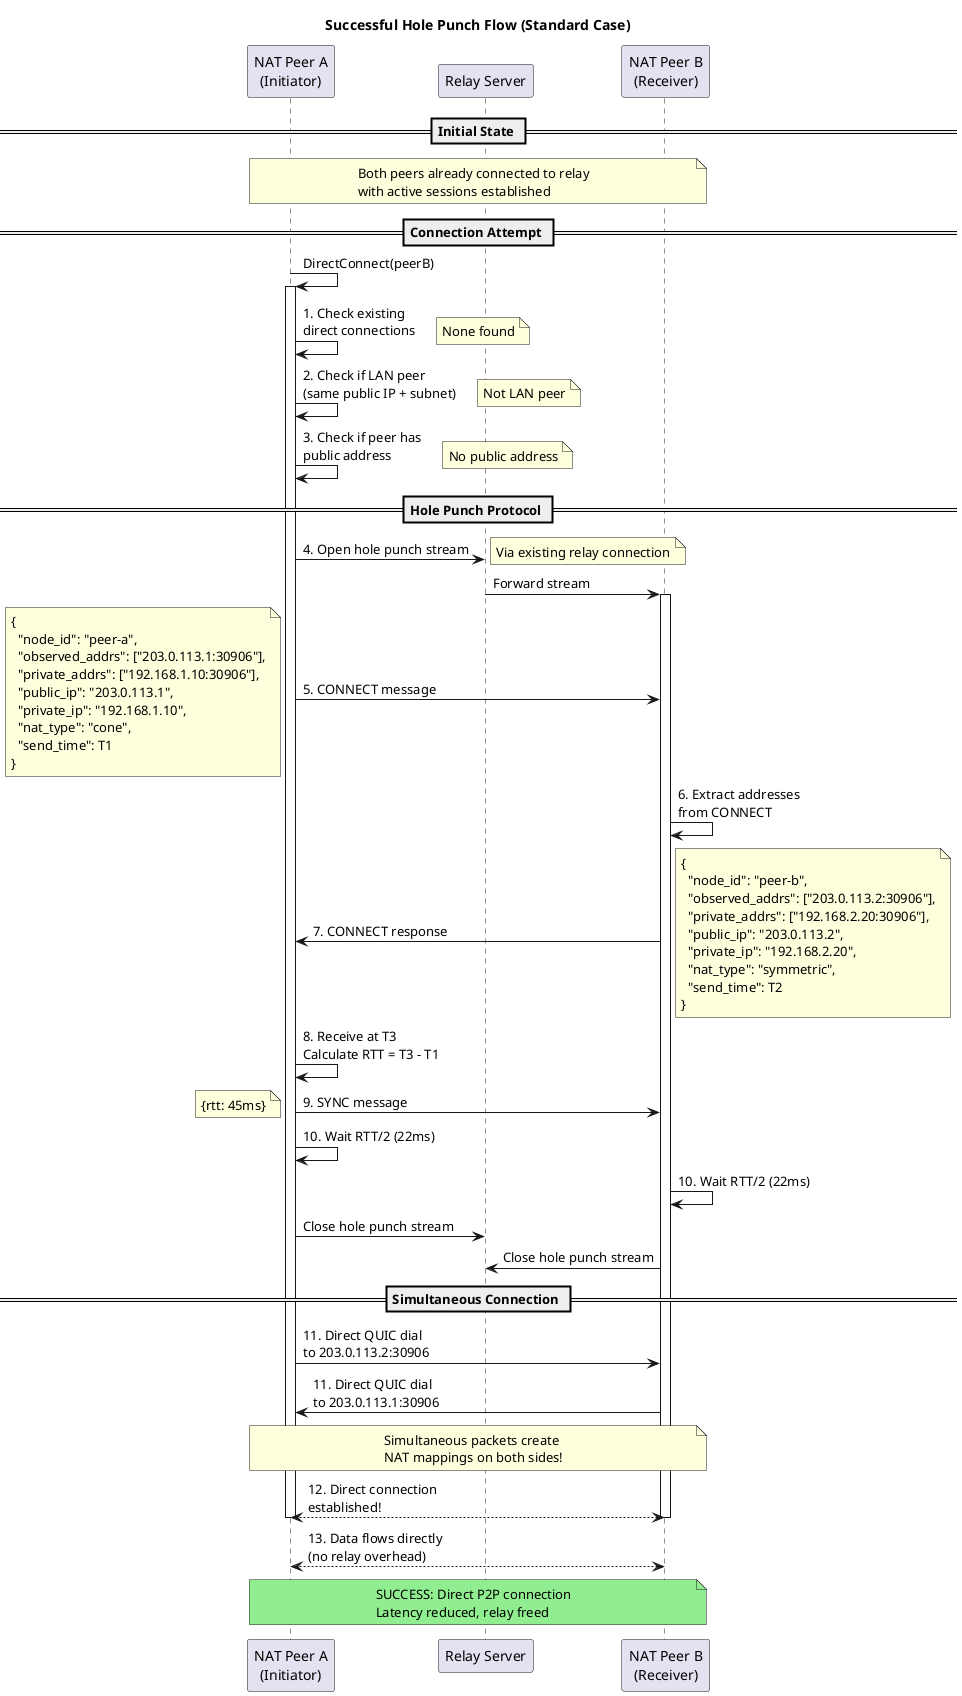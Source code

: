 @startuml hole-punch-successful-flow
title Successful Hole Punch Flow (Standard Case)

participant "NAT Peer A\n(Initiator)" as PA
participant "Relay Server" as Relay
participant "NAT Peer B\n(Receiver)" as PB

== Initial State ==
note over PA, PB
Both peers already connected to relay
with active sessions established
end note

== Connection Attempt ==
PA -> PA: DirectConnect(peerB)
activate PA

PA -> PA: 1. Check existing\ndirect connections
note right: None found

PA -> PA: 2. Check if LAN peer\n(same public IP + subnet)
note right: Not LAN peer

PA -> PA: 3. Check if peer has\npublic address
note right: No public address

== Hole Punch Protocol ==

PA -> Relay: 4. Open hole punch stream
note right: Via existing relay connection
Relay -> PB: Forward stream
activate PB

PA -> PB: 5. CONNECT message
note left
{
  "node_id": "peer-a",
  "observed_addrs": ["203.0.113.1:30906"],
  "private_addrs": ["192.168.1.10:30906"],
  "public_ip": "203.0.113.1",
  "private_ip": "192.168.1.10",
  "nat_type": "cone",
  "send_time": T1
}
end note

PB -> PB: 6. Extract addresses\nfrom CONNECT

PB -> PA: 7. CONNECT response
note right
{
  "node_id": "peer-b",
  "observed_addrs": ["203.0.113.2:30906"],
  "private_addrs": ["192.168.2.20:30906"],
  "public_ip": "203.0.113.2",
  "private_ip": "192.168.2.20",
  "nat_type": "symmetric",
  "send_time": T2
}
end note

PA -> PA: 8. Receive at T3\nCalculate RTT = T3 - T1

PA -> PB: 9. SYNC message
note left: {rtt: 45ms}

PA -> PA: 10. Wait RTT/2 (22ms)
PB -> PB: 10. Wait RTT/2 (22ms)

PA -> Relay: Close hole punch stream
PB -> Relay: Close hole punch stream

== Simultaneous Connection ==

PA -> PB: 11. Direct QUIC dial\nto 203.0.113.2:30906
PB -> PA: 11. Direct QUIC dial\nto 203.0.113.1:30906

note over PA, PB
Simultaneous packets create
NAT mappings on both sides!
end note

PA <--> PB: 12. Direct connection\nestablished!

deactivate PA
deactivate PB

PA <--> PB: 13. Data flows directly\n(no relay overhead)

note over PA, PB #lightgreen
SUCCESS: Direct P2P connection
Latency reduced, relay freed
end note

@enduml
